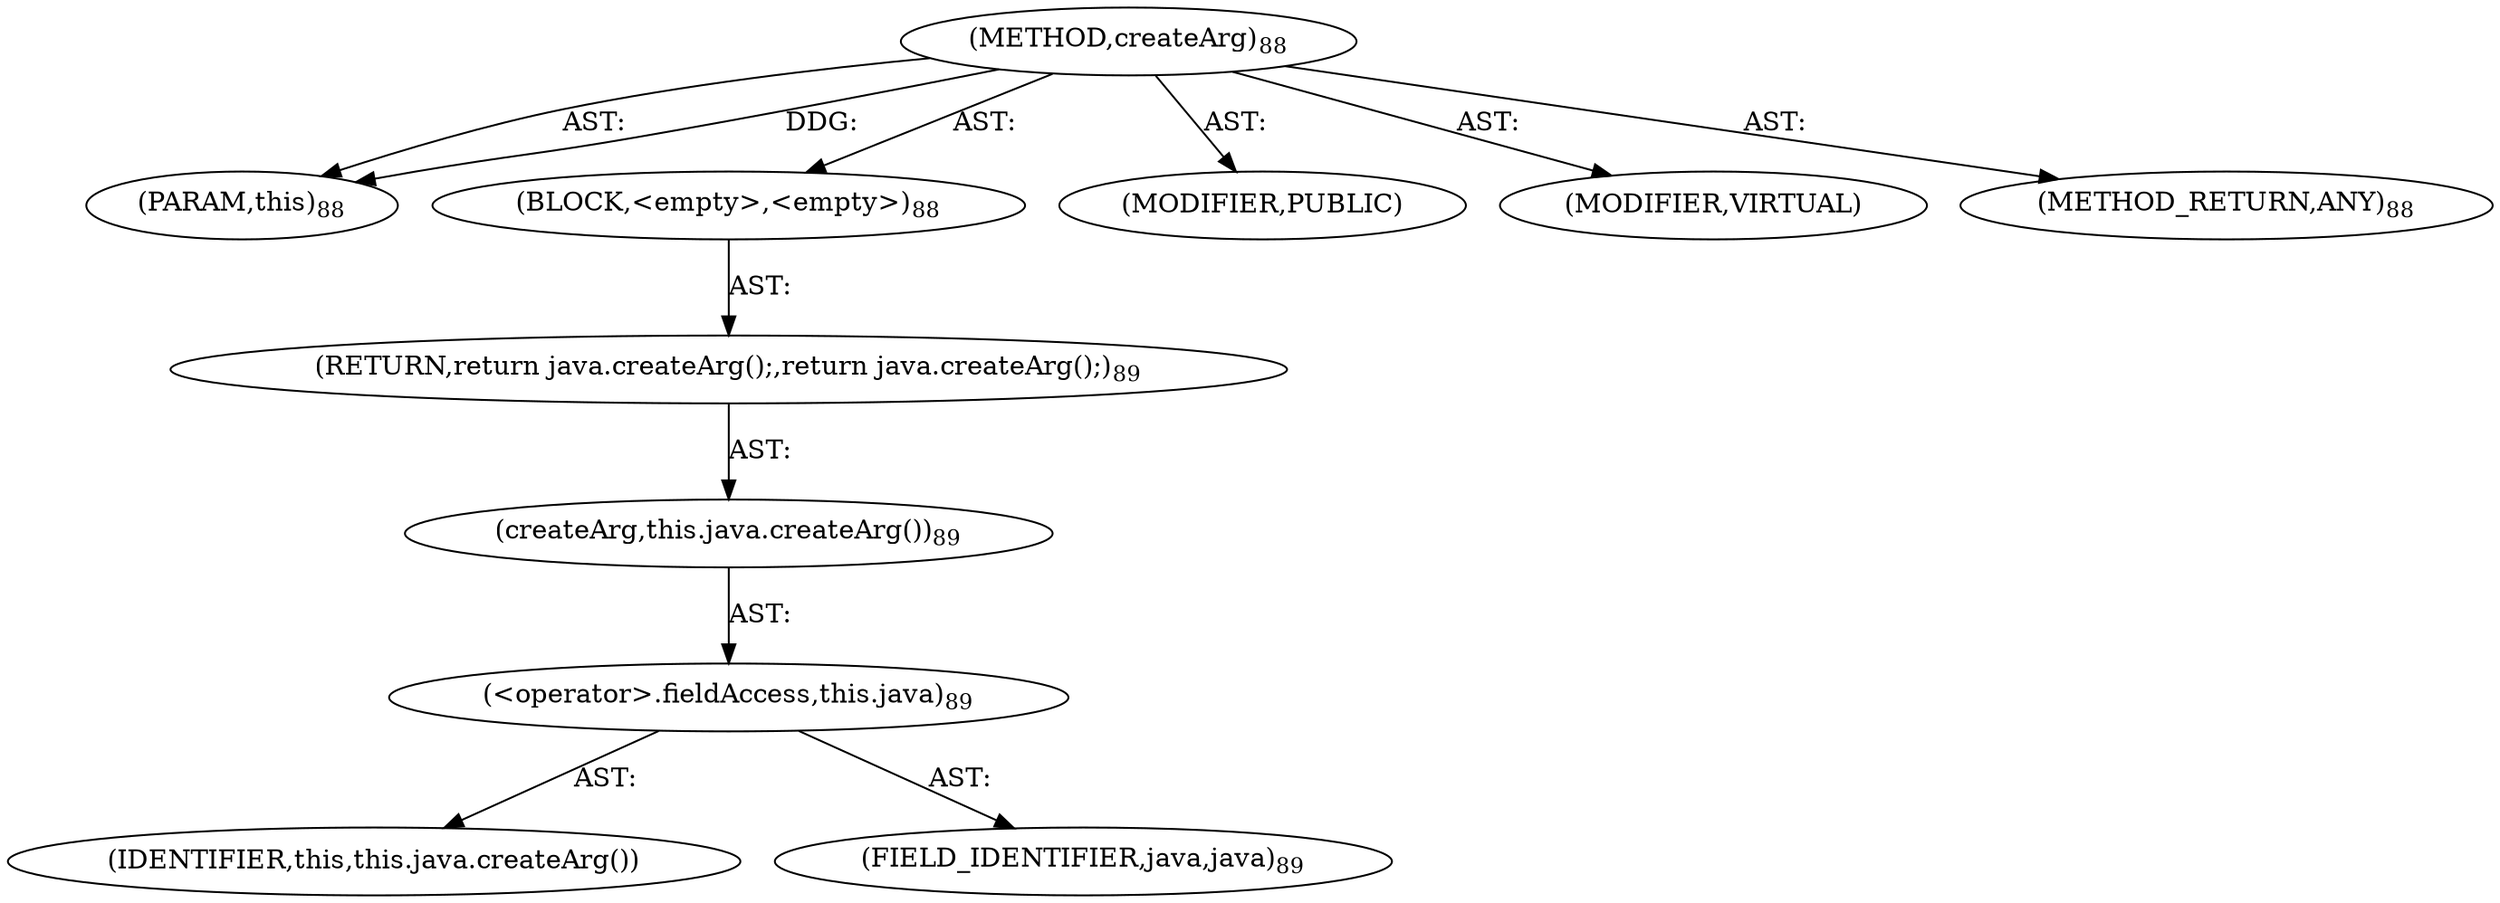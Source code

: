 digraph "createArg" {  
"111669149696" [label = <(METHOD,createArg)<SUB>88</SUB>> ]
"115964116995" [label = <(PARAM,this)<SUB>88</SUB>> ]
"25769803776" [label = <(BLOCK,&lt;empty&gt;,&lt;empty&gt;)<SUB>88</SUB>> ]
"146028888064" [label = <(RETURN,return java.createArg();,return java.createArg();)<SUB>89</SUB>> ]
"30064771072" [label = <(createArg,this.java.createArg())<SUB>89</SUB>> ]
"30064771073" [label = <(&lt;operator&gt;.fieldAccess,this.java)<SUB>89</SUB>> ]
"68719476739" [label = <(IDENTIFIER,this,this.java.createArg())> ]
"55834574848" [label = <(FIELD_IDENTIFIER,java,java)<SUB>89</SUB>> ]
"133143986180" [label = <(MODIFIER,PUBLIC)> ]
"133143986181" [label = <(MODIFIER,VIRTUAL)> ]
"128849018880" [label = <(METHOD_RETURN,ANY)<SUB>88</SUB>> ]
  "111669149696" -> "115964116995"  [ label = "AST: "] 
  "111669149696" -> "25769803776"  [ label = "AST: "] 
  "111669149696" -> "133143986180"  [ label = "AST: "] 
  "111669149696" -> "133143986181"  [ label = "AST: "] 
  "111669149696" -> "128849018880"  [ label = "AST: "] 
  "25769803776" -> "146028888064"  [ label = "AST: "] 
  "146028888064" -> "30064771072"  [ label = "AST: "] 
  "30064771072" -> "30064771073"  [ label = "AST: "] 
  "30064771073" -> "68719476739"  [ label = "AST: "] 
  "30064771073" -> "55834574848"  [ label = "AST: "] 
  "111669149696" -> "115964116995"  [ label = "DDG: "] 
}
